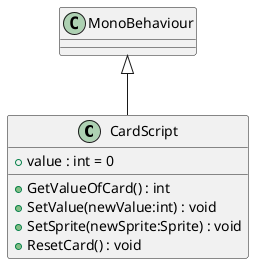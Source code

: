@startuml
class CardScript {
    + value : int = 0
    + GetValueOfCard() : int
    + SetValue(newValue:int) : void
    + SetSprite(newSprite:Sprite) : void
    + ResetCard() : void
}
MonoBehaviour <|-- CardScript
@enduml
